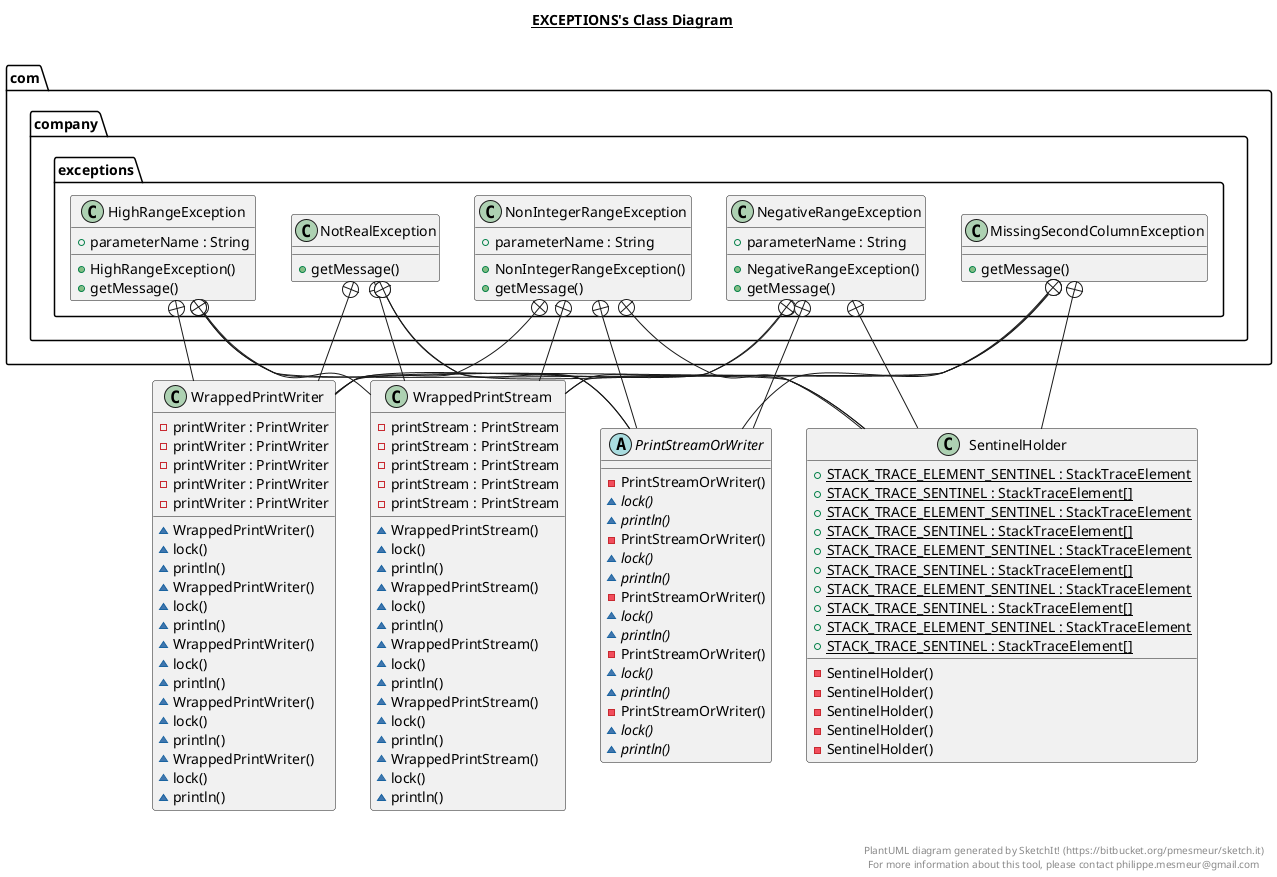 @startuml

title __EXCEPTIONS's Class Diagram__\n

  package com.company {
    package com.company.exceptions {
      class HighRangeException {
          + parameterName : String
          + HighRangeException()
          + getMessage()
      }
    }
  }
  

  class WrappedPrintWriter {
      - printWriter : PrintWriter
      ~ WrappedPrintWriter()
      ~ lock()
      ~ println()
  }
  

  class WrappedPrintStream {
      - printStream : PrintStream
      ~ WrappedPrintStream()
      ~ lock()
      ~ println()
  }
  

  abstract class PrintStreamOrWriter {
      - PrintStreamOrWriter()
      {abstract} ~ lock()
      {abstract} ~ println()
  }
  

  class SentinelHolder {
      {static} + STACK_TRACE_ELEMENT_SENTINEL : StackTraceElement
      {static} + STACK_TRACE_SENTINEL : StackTraceElement[]
      - SentinelHolder()
  }
  

  package com.company {
    package com.company.exceptions {
      class MissingSecondColumnException {
          + getMessage()
      }
    }
  }
  

  class WrappedPrintWriter {
      - printWriter : PrintWriter
      ~ WrappedPrintWriter()
      ~ lock()
      ~ println()
  }
  

  class WrappedPrintStream {
      - printStream : PrintStream
      ~ WrappedPrintStream()
      ~ lock()
      ~ println()
  }
  

  abstract class PrintStreamOrWriter {
      - PrintStreamOrWriter()
      {abstract} ~ lock()
      {abstract} ~ println()
  }
  

  class SentinelHolder {
      {static} + STACK_TRACE_ELEMENT_SENTINEL : StackTraceElement
      {static} + STACK_TRACE_SENTINEL : StackTraceElement[]
      - SentinelHolder()
  }
  

  package com.company {
    package com.company.exceptions {
      class NegativeRangeException {
          + parameterName : String
          + NegativeRangeException()
          + getMessage()
      }
    }
  }
  

  class WrappedPrintWriter {
      - printWriter : PrintWriter
      ~ WrappedPrintWriter()
      ~ lock()
      ~ println()
  }
  

  class WrappedPrintStream {
      - printStream : PrintStream
      ~ WrappedPrintStream()
      ~ lock()
      ~ println()
  }
  

  abstract class PrintStreamOrWriter {
      - PrintStreamOrWriter()
      {abstract} ~ lock()
      {abstract} ~ println()
  }
  

  class SentinelHolder {
      {static} + STACK_TRACE_ELEMENT_SENTINEL : StackTraceElement
      {static} + STACK_TRACE_SENTINEL : StackTraceElement[]
      - SentinelHolder()
  }
  

  package com.company {
    package com.company.exceptions {
      class NonIntegerRangeException {
          + parameterName : String
          + NonIntegerRangeException()
          + getMessage()
      }
    }
  }
  

  class WrappedPrintWriter {
      - printWriter : PrintWriter
      ~ WrappedPrintWriter()
      ~ lock()
      ~ println()
  }
  

  class WrappedPrintStream {
      - printStream : PrintStream
      ~ WrappedPrintStream()
      ~ lock()
      ~ println()
  }
  

  abstract class PrintStreamOrWriter {
      - PrintStreamOrWriter()
      {abstract} ~ lock()
      {abstract} ~ println()
  }
  

  class SentinelHolder {
      {static} + STACK_TRACE_ELEMENT_SENTINEL : StackTraceElement
      {static} + STACK_TRACE_SENTINEL : StackTraceElement[]
      - SentinelHolder()
  }
  

  package com.company {
    package com.company.exceptions {
      class NotRealException {
          + getMessage()
      }
    }
  }
  

  class WrappedPrintWriter {
      - printWriter : PrintWriter
      ~ WrappedPrintWriter()
      ~ lock()
      ~ println()
  }
  

  class WrappedPrintStream {
      - printStream : PrintStream
      ~ WrappedPrintStream()
      ~ lock()
      ~ println()
  }
  

  abstract class PrintStreamOrWriter {
      - PrintStreamOrWriter()
      {abstract} ~ lock()
      {abstract} ~ println()
  }
  

  class SentinelHolder {
      {static} + STACK_TRACE_ELEMENT_SENTINEL : StackTraceElement
      {static} + STACK_TRACE_SENTINEL : StackTraceElement[]
      - SentinelHolder()
  }
  

  HighRangeException +-down- WrappedPrintWriter
  HighRangeException +-down- WrappedPrintStream
  HighRangeException +-down- PrintStreamOrWriter
  HighRangeException +-down- SentinelHolder
  MissingSecondColumnException +-down- WrappedPrintWriter
  MissingSecondColumnException +-down- WrappedPrintStream
  MissingSecondColumnException +-down- PrintStreamOrWriter
  MissingSecondColumnException +-down- SentinelHolder
  NegativeRangeException +-down- WrappedPrintWriter
  NegativeRangeException +-down- WrappedPrintStream
  NegativeRangeException +-down- PrintStreamOrWriter
  NegativeRangeException +-down- SentinelHolder
  NonIntegerRangeException +-down- WrappedPrintWriter
  NonIntegerRangeException +-down- WrappedPrintStream
  NonIntegerRangeException +-down- PrintStreamOrWriter
  NonIntegerRangeException +-down- SentinelHolder
  NotRealException +-down- WrappedPrintWriter
  NotRealException +-down- WrappedPrintStream
  NotRealException +-down- PrintStreamOrWriter
  NotRealException +-down- SentinelHolder


right footer


PlantUML diagram generated by SketchIt! (https://bitbucket.org/pmesmeur/sketch.it)
For more information about this tool, please contact philippe.mesmeur@gmail.com
endfooter

@enduml
